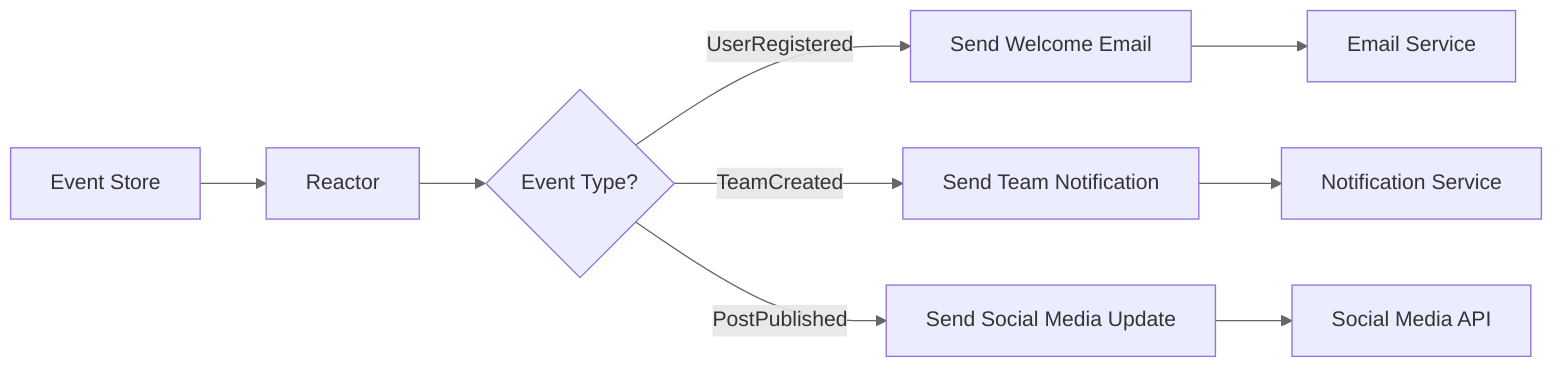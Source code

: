 %%{init: {'theme': 'default', 'themeVariables': { 'primaryColor': '#f5f5f5', 'primaryTextColor': '#333333', 'primaryBorderColor': '#cccccc', 'lineColor': '#666666', 'secondaryColor': '#f0f0f0', 'tertiaryColor': '#ffffff' }}}%%
flowchart LR
    A[Event Store] --> B[Reactor]
    B --> C{Event Type?}
    C -->|UserRegistered| D[Send Welcome Email]
    C -->|TeamCreated| E[Send Team Notification]
    C -->|PostPublished| F[Send Social Media Update]
    D --> G[Email Service]
    E --> H[Notification Service]
    F --> I[Social Media API]
